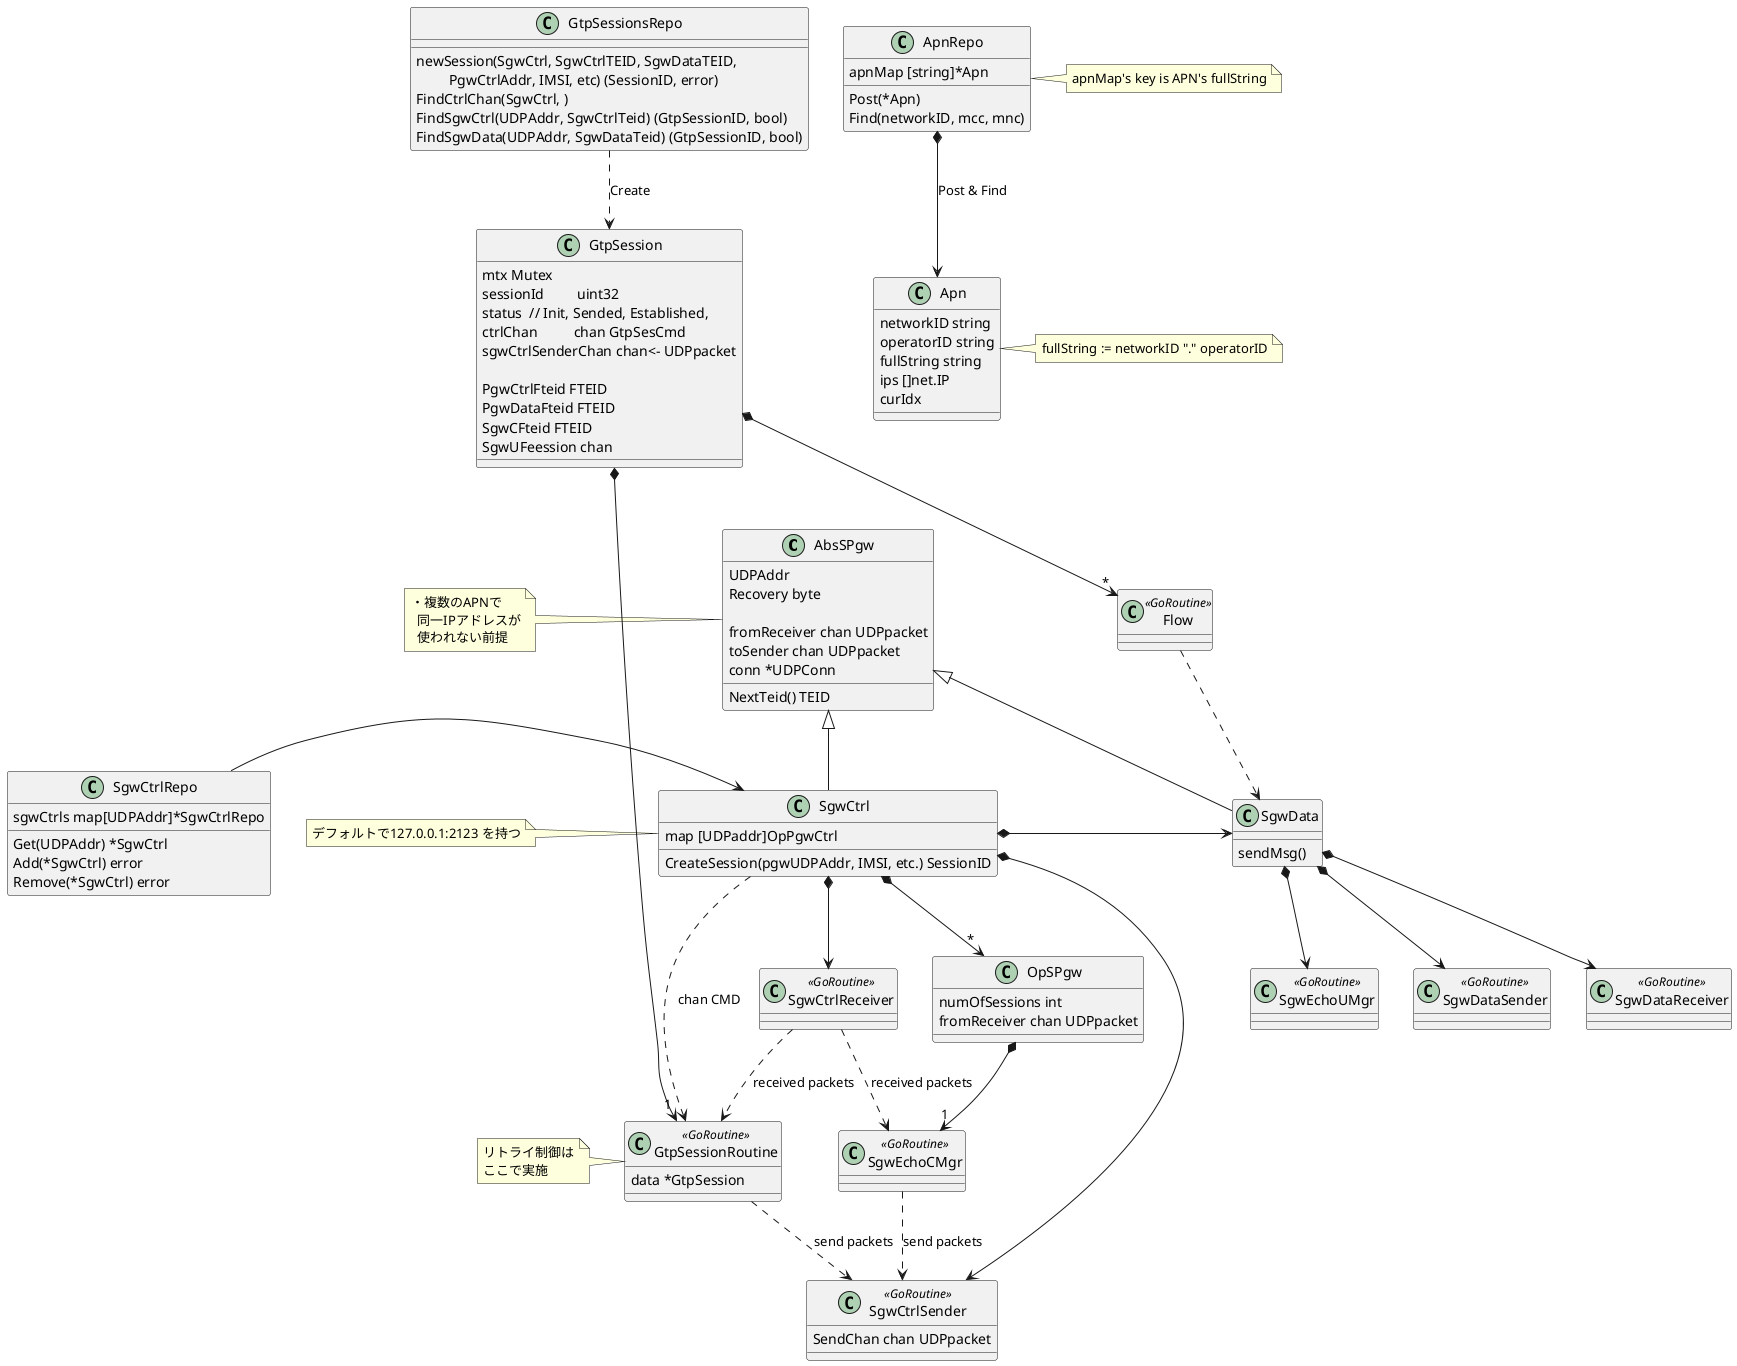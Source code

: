 @startuml gojiko

'''''''''''''''''''
' S/PGW part
'''''''''''''''''''

class AbsSPgw {
  UDPAddr
  Recovery byte

  fromReceiver chan UDPpacket
  toSender chan UDPpacket
  conn *UDPConn

  NextTeid() TEID
}
note left
・複数のAPNで
  同一IPアドレスが
  使われない前提
end note


'''''''''''''''''''
' SGW part
'''''''''''''''''''

class SgwCtrlRepo {
  sgwCtrls map[UDPAddr]*SgwCtrlRepo
  Get(UDPAddr) *SgwCtrl
  Add(*SgwCtrl) error
  Remove(*SgwCtrl) error
}
SgwCtrlRepo -> SgwCtrl
note left
  デフォルトで127.0.0.1:2123 を持つ
end note

class SgwCtrl {
  map [UDPaddr]OpPgwCtrl
  CreateSession(pgwUDPAddr, IMSI, etc.) SessionID
}

class SgwData {
  sendMsg()
}
SgwCtrl *-> SgwData

AbsSPgw <|-- SgwCtrl
AbsSPgw <|-- SgwData

class SgwDataSender <<GoRoutine>>
class SgwDataReceiver <<GoRoutine>>

SgwCtrl *--> SgwCtrlSender
SgwCtrl *--> SgwCtrlReceiver


class SgwCtrlSender <<GoRoutine>> {
  SendChan chan UDPpacket
}

class SgwCtrlReceiver <<GoRoutine>>

SgwData *--> SgwDataSender
SgwData *--> SgwDataReceiver



SgwCtrl ..> GtpSessionRoutine : chan CMD

'''''''''''''''''''
' OpPgw part
'''''''''''''''''''

class OpSPgw {
  numOfSessions int
  fromReceiver chan UDPpacket
}
SgwCtrl *--> "*" OpSPgw

class SgwEchoCMgr <<GoRoutine>>
class SgwEchoUMgr <<GoRoutine>>
OpSPgw *--> "1" SgwEchoCMgr
SgwData *--> SgwEchoUMgr

SgwEchoCMgr ..> SgwCtrlSender : send packets
SgwCtrlReceiver .> SgwEchoCMgr : received packets

'''''''''''''''''''
' GtpSession part
'''''''''''''''''''

class GtpSessionsRepo {
  newSession(SgwCtrl, SgwCtrlTEID, SgwDataTEID, \n\
         PgwCtrlAddr, IMSI, etc) (SessionID, error)
  FindCtrlChan(SgwCtrl, )
  FindSgwCtrl(UDPAddr, SgwCtrlTeid) (GtpSessionID, bool)
  FindSgwData(UDPAddr, SgwDataTeid) (GtpSessionID, bool)
}
GtpSessionsRepo ..> GtpSession : Create

class GtpSession {
  mtx Mutex
  sessionId         uint32
  status  // Init, Sended, Established,
  ctrlChan          chan GtpSesCmd
  sgwCtrlSenderChan chan<- UDPpacket

  PgwCtrlFteid FTEID
  PgwDataFteid FTEID
  SgwCFteid FTEID
  SgwUFeession chan
}
GtpSession *--> "1" GtpSessionRoutine
GtpSessionRoutine ..> SgwCtrlSender : send packets

class GtpSessionRoutine <<GoRoutine>> {
  data *GtpSession
}
note left
  リトライ制御は
  ここで実施
end note

class Flow <<GoRoutine>>


GtpSession *--> "*" Flow
Flow ..> SgwData


SgwCtrlReceiver ..> GtpSessionRoutine : received packets


'''''''''''''''''''
' APN part
'''''''''''''''''''
class ApnRepo {
  apnMap [string]*Apn

  Post(*Apn)
  Find(networkID, mcc, mnc)
}
note right
  apnMap's key is APN's fullString
end note

class Apn {
  networkID string
  operatorID string
  fullString string
  ips []net.IP
  curIdx
}
note right
  fullString := networkID "." operatorID
end note
ApnRepo *--> Apn : Post & Find

@enduml
